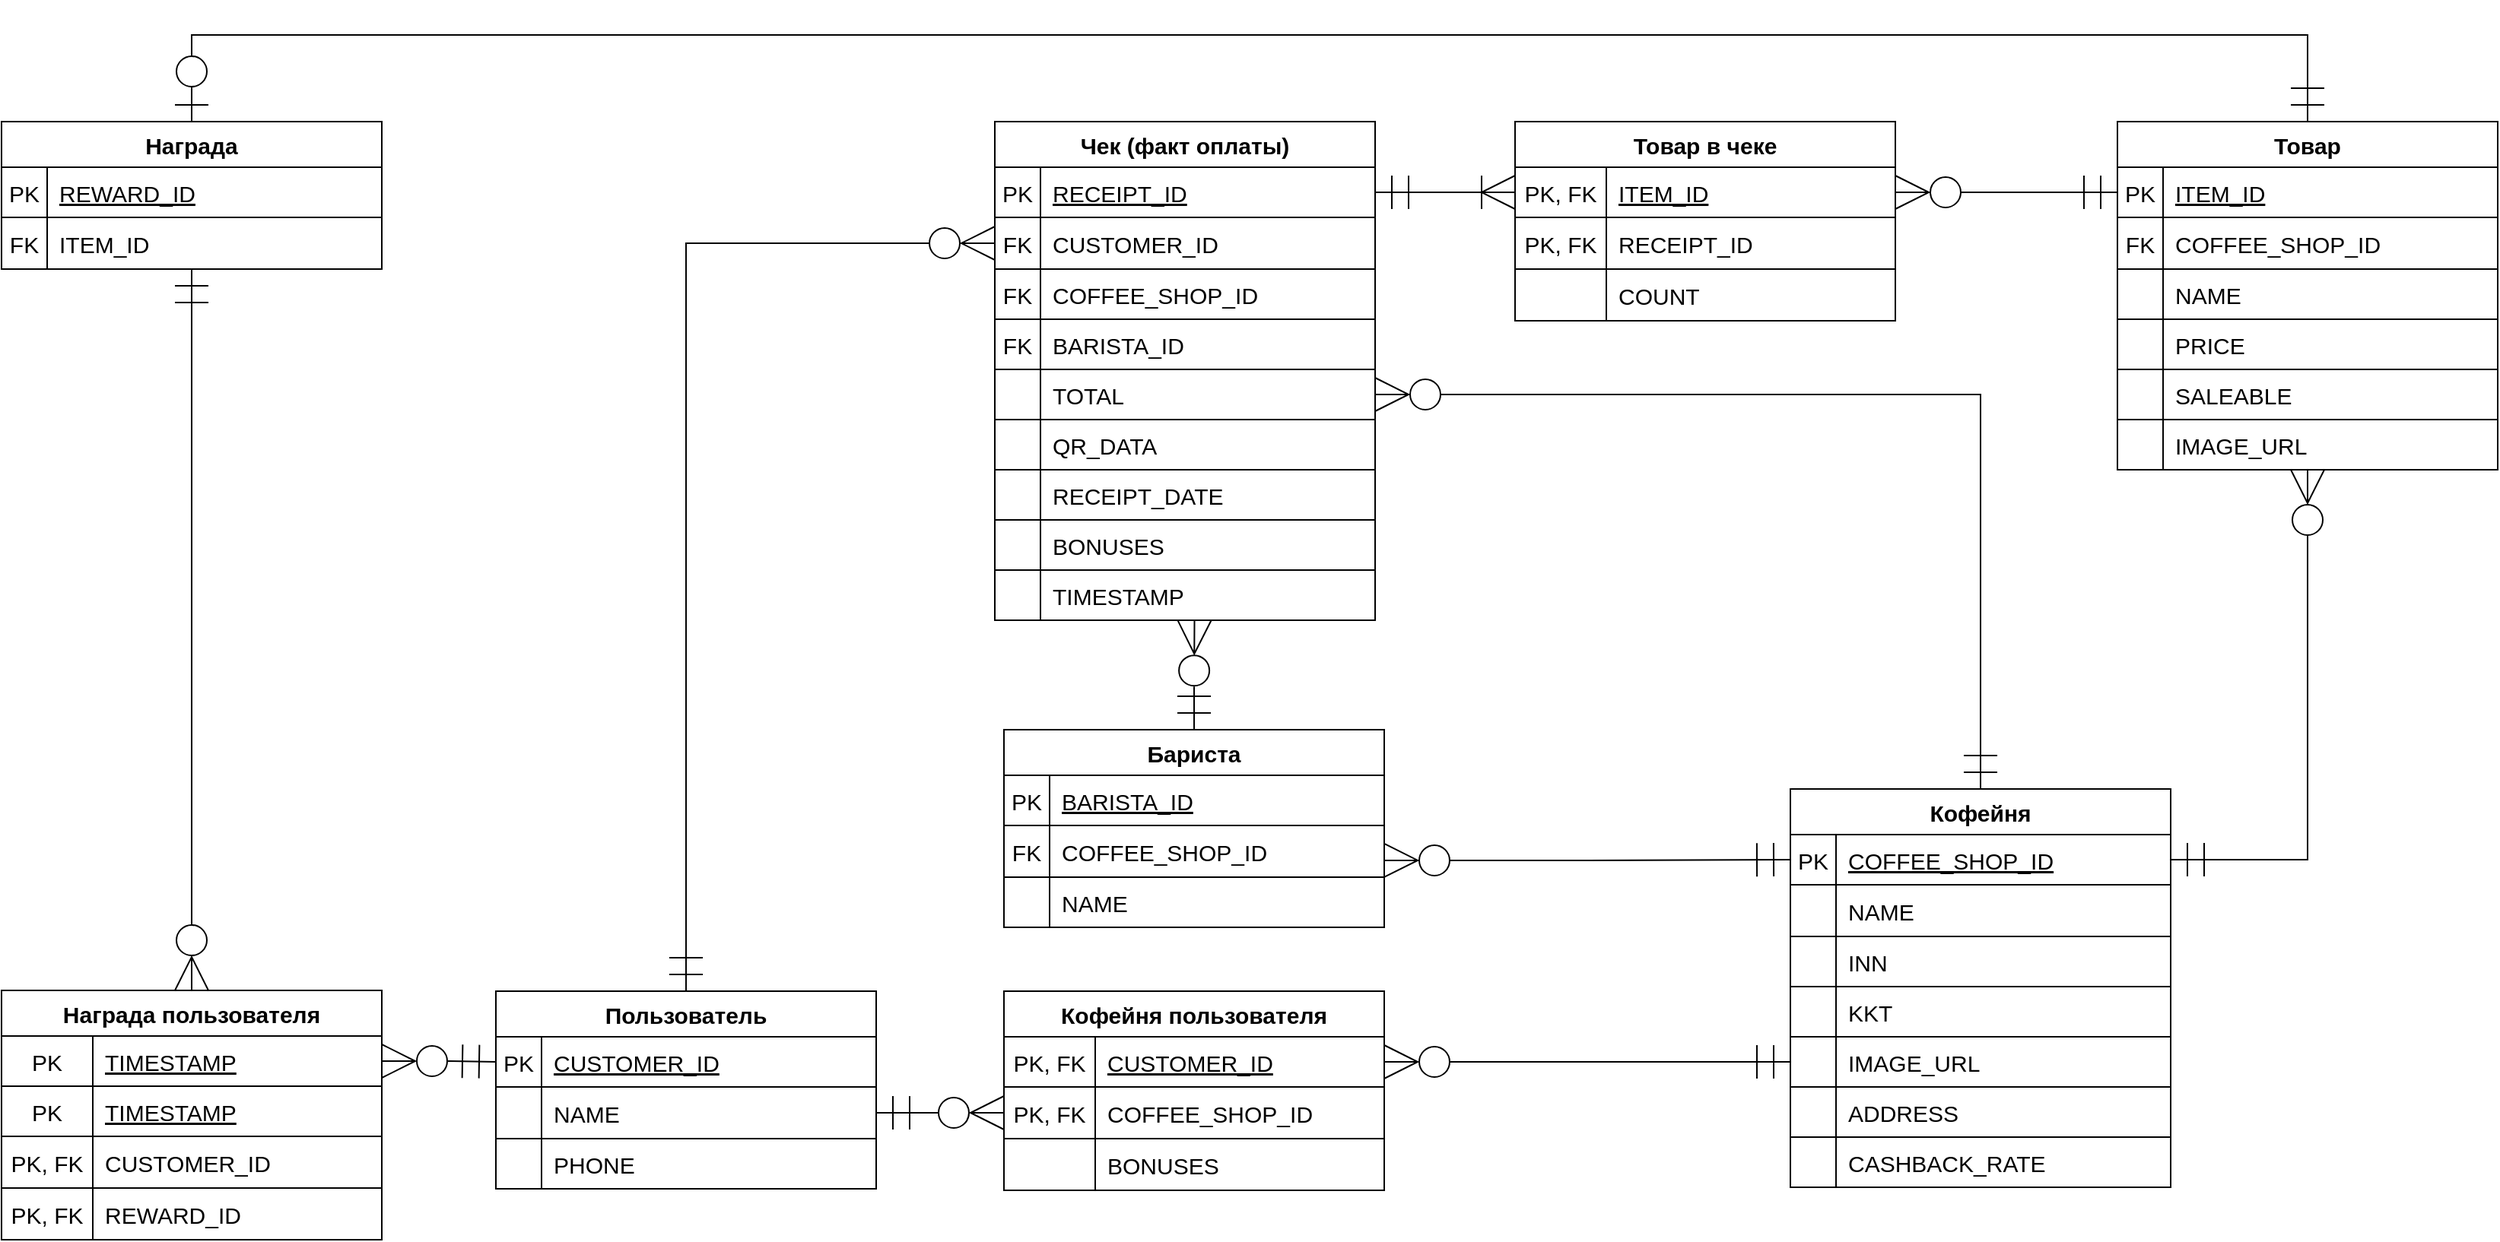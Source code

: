 <mxfile version="22.1.11" type="device">
  <diagram id="R2lEEEUBdFMjLlhIrx00" name="Page-1">
    <mxGraphModel dx="2464" dy="791" grid="0" gridSize="10" guides="1" tooltips="1" connect="1" arrows="1" fold="1" page="0" pageScale="1" pageWidth="850" pageHeight="1100" background="none" math="0" shadow="0" extFonts="Permanent Marker^https://fonts.googleapis.com/css?family=Permanent+Marker">
      <root>
        <object label="" id="0">
          <mxCell />
        </object>
        <mxCell id="1" parent="0" />
        <mxCell id="6fMhyB3P9EmJ89iYx7s8-238" style="edgeStyle=orthogonalEdgeStyle;rounded=0;orthogonalLoop=1;jettySize=auto;html=1;entryX=0.5;entryY=0;entryDx=0;entryDy=0;endArrow=ERzeroToMany;endFill=0;startArrow=ERmandOne;startFill=0;endSize=20;startSize=20;fontSize=15;exitX=0.5;exitY=1;exitDx=0;exitDy=0;" parent="1" source="6fMhyB3P9EmJ89iYx7s8-15" target="6fMhyB3P9EmJ89iYx7s8-167" edge="1">
          <mxGeometry relative="1" as="geometry">
            <mxPoint x="-670" y="201" as="sourcePoint" />
          </mxGeometry>
        </mxCell>
        <mxCell id="yeTZzwg2eYTKbIOVqk0_-30" style="edgeStyle=orthogonalEdgeStyle;rounded=0;orthogonalLoop=1;jettySize=auto;html=1;exitX=0.5;exitY=0;exitDx=0;exitDy=0;entryX=0.5;entryY=0;entryDx=0;entryDy=0;endArrow=ERmandOne;endFill=0;startArrow=ERzeroToOne;startFill=0;endSize=20;startSize=20;" parent="1" source="6fMhyB3P9EmJ89iYx7s8-15" target="6fMhyB3P9EmJ89iYx7s8-77" edge="1">
          <mxGeometry relative="1" as="geometry">
            <Array as="points">
              <mxPoint x="-670" y="36" />
              <mxPoint x="721" y="36" />
            </Array>
          </mxGeometry>
        </mxCell>
        <object label="Награда" as="ds" id="6fMhyB3P9EmJ89iYx7s8-15">
          <mxCell style="shape=table;startSize=30;container=1;collapsible=1;childLayout=tableLayout;fixedRows=1;rowLines=1;fontStyle=1;align=center;resizeLast=1;resizeLastRow=0;columnLines=1;comic=0;enumerate=0;moveCells=0;autosize=0;labelBackgroundColor=none;labelBorderColor=none;fontColor=default;fontSize=15;" parent="1" vertex="1">
            <mxGeometry x="-795" y="93" width="250" height="97" as="geometry">
              <mxRectangle x="-70" y="220" width="90" height="30" as="alternateBounds" />
            </mxGeometry>
          </mxCell>
        </object>
        <mxCell id="6fMhyB3P9EmJ89iYx7s8-16" value="" style="shape=partialRectangle;collapsible=0;dropTarget=0;pointerEvents=0;fillColor=none;points=[[0,0.5],[1,0.5]];portConstraint=eastwest;top=0;left=0;right=0;bottom=1;fontSize=15;" parent="6fMhyB3P9EmJ89iYx7s8-15" vertex="1">
          <mxGeometry y="30" width="250" height="33" as="geometry" />
        </mxCell>
        <mxCell id="6fMhyB3P9EmJ89iYx7s8-17" value="PK" style="shape=partialRectangle;overflow=hidden;connectable=0;fillColor=none;top=0;left=0;bottom=0;right=0;fontStyle=0;fontSize=15;" parent="6fMhyB3P9EmJ89iYx7s8-16" vertex="1">
          <mxGeometry width="30" height="33" as="geometry">
            <mxRectangle width="30" height="33" as="alternateBounds" />
          </mxGeometry>
        </mxCell>
        <mxCell id="6fMhyB3P9EmJ89iYx7s8-18" value="REWARD_ID" style="shape=partialRectangle;overflow=hidden;connectable=0;fillColor=none;top=0;left=0;bottom=0;right=0;align=left;spacingLeft=6;fontStyle=4;fontSize=15;" parent="6fMhyB3P9EmJ89iYx7s8-16" vertex="1">
          <mxGeometry x="30" width="220" height="33" as="geometry">
            <mxRectangle width="220" height="33" as="alternateBounds" />
          </mxGeometry>
        </mxCell>
        <mxCell id="6fMhyB3P9EmJ89iYx7s8-19" value="" style="shape=partialRectangle;collapsible=0;dropTarget=0;pointerEvents=0;fillColor=none;points=[[0,0.5],[1,0.5]];portConstraint=eastwest;top=0;left=0;right=0;bottom=0;fontSize=15;" parent="6fMhyB3P9EmJ89iYx7s8-15" vertex="1">
          <mxGeometry y="63" width="250" height="34" as="geometry" />
        </mxCell>
        <mxCell id="6fMhyB3P9EmJ89iYx7s8-20" value="FK" style="shape=partialRectangle;overflow=hidden;connectable=0;fillColor=none;top=0;left=0;bottom=0;right=0;fontSize=15;" parent="6fMhyB3P9EmJ89iYx7s8-19" vertex="1">
          <mxGeometry width="30" height="34" as="geometry">
            <mxRectangle width="30" height="34" as="alternateBounds" />
          </mxGeometry>
        </mxCell>
        <mxCell id="6fMhyB3P9EmJ89iYx7s8-21" value="ITEM_ID" style="shape=partialRectangle;overflow=hidden;connectable=0;fillColor=none;top=0;left=0;bottom=0;right=0;align=left;spacingLeft=6;fontSize=15;" parent="6fMhyB3P9EmJ89iYx7s8-19" vertex="1">
          <mxGeometry x="30" width="220" height="34" as="geometry">
            <mxRectangle width="220" height="34" as="alternateBounds" />
          </mxGeometry>
        </mxCell>
        <mxCell id="6fMhyB3P9EmJ89iYx7s8-239" style="edgeStyle=orthogonalEdgeStyle;rounded=0;orthogonalLoop=1;jettySize=auto;html=1;exitX=1;exitY=0.5;exitDx=0;exitDy=0;entryX=0;entryY=0.5;entryDx=0;entryDy=0;endArrow=ERzeroToMany;endFill=0;startArrow=ERmandOne;startFill=0;startSize=20;endSize=20;fontSize=15;" parent="1" source="6fMhyB3P9EmJ89iYx7s8-52" target="6fMhyB3P9EmJ89iYx7s8-161" edge="1">
          <mxGeometry relative="1" as="geometry" />
        </mxCell>
        <object label="Пользователь" as="ds" id="6fMhyB3P9EmJ89iYx7s8-48">
          <mxCell style="shape=table;startSize=30;container=0;collapsible=1;childLayout=tableLayout;fixedRows=1;rowLines=1;fontStyle=1;align=center;resizeLast=1;resizeLastRow=0;columnLines=1;comic=0;enumerate=0;moveCells=0;autosize=0;verticalAlign=middle;fixDash=1;overflow=visible;swimlaneLine=1;fontSize=15;" parent="1" vertex="1">
            <mxGeometry x="-470" y="665" width="250" height="130" as="geometry">
              <mxRectangle x="-70" y="220" width="90" height="30" as="alternateBounds" />
            </mxGeometry>
          </mxCell>
        </object>
        <mxCell id="6fMhyB3P9EmJ89iYx7s8-49" value="" style="shape=partialRectangle;collapsible=0;dropTarget=0;pointerEvents=0;fillColor=none;points=[[0,0.5],[1,0.5]];portConstraint=eastwest;top=0;left=0;right=0;bottom=1;fontSize=15;" parent="6fMhyB3P9EmJ89iYx7s8-48" vertex="1">
          <mxGeometry y="30" width="250" height="33" as="geometry" />
        </mxCell>
        <mxCell id="6fMhyB3P9EmJ89iYx7s8-50" value="PK" style="shape=partialRectangle;overflow=hidden;connectable=0;fillColor=none;top=0;left=0;bottom=0;right=0;fontStyle=0;fontSize=15;" parent="6fMhyB3P9EmJ89iYx7s8-49" vertex="1">
          <mxGeometry width="30" height="33" as="geometry">
            <mxRectangle width="30" height="33" as="alternateBounds" />
          </mxGeometry>
        </mxCell>
        <mxCell id="6fMhyB3P9EmJ89iYx7s8-51" value="CUSTOMER_ID" style="shape=partialRectangle;overflow=hidden;connectable=0;fillColor=none;top=0;left=0;bottom=0;right=0;align=left;spacingLeft=6;fontStyle=4;fontSize=15;" parent="6fMhyB3P9EmJ89iYx7s8-49" vertex="1">
          <mxGeometry x="30" width="220" height="33" as="geometry">
            <mxRectangle width="220" height="33" as="alternateBounds" />
          </mxGeometry>
        </mxCell>
        <mxCell id="6fMhyB3P9EmJ89iYx7s8-52" value="" style="shape=partialRectangle;collapsible=0;dropTarget=0;pointerEvents=0;fillColor=none;points=[[0,0.5],[1,0.5]];portConstraint=eastwest;top=0;left=0;right=0;bottom=0;fontSize=15;" parent="6fMhyB3P9EmJ89iYx7s8-48" vertex="1">
          <mxGeometry y="63" width="250" height="34" as="geometry" />
        </mxCell>
        <mxCell id="6fMhyB3P9EmJ89iYx7s8-53" value="" style="shape=partialRectangle;overflow=hidden;connectable=0;fillColor=none;top=0;left=0;bottom=0;right=0;fontSize=15;" parent="6fMhyB3P9EmJ89iYx7s8-52" vertex="1">
          <mxGeometry width="30" height="34" as="geometry">
            <mxRectangle width="30" height="34" as="alternateBounds" />
          </mxGeometry>
        </mxCell>
        <mxCell id="6fMhyB3P9EmJ89iYx7s8-54" value="NAME" style="shape=partialRectangle;overflow=hidden;connectable=0;fillColor=none;top=0;left=0;bottom=0;right=0;align=left;spacingLeft=6;fontSize=15;" parent="6fMhyB3P9EmJ89iYx7s8-52" vertex="1">
          <mxGeometry x="30" width="220" height="34" as="geometry">
            <mxRectangle width="220" height="34" as="alternateBounds" />
          </mxGeometry>
        </mxCell>
        <mxCell id="6fMhyB3P9EmJ89iYx7s8-55" value="" style="shape=partialRectangle;collapsible=0;dropTarget=0;pointerEvents=0;fillColor=none;points=[[0,0.5],[1,0.5]];portConstraint=eastwest;top=0;left=0;right=0;bottom=0;fontSize=15;" parent="6fMhyB3P9EmJ89iYx7s8-48" vertex="1">
          <mxGeometry y="97" width="250" height="33" as="geometry" />
        </mxCell>
        <mxCell id="6fMhyB3P9EmJ89iYx7s8-56" value="" style="shape=partialRectangle;overflow=hidden;connectable=0;fillColor=none;top=0;left=0;bottom=0;right=0;fontSize=15;" parent="6fMhyB3P9EmJ89iYx7s8-55" vertex="1">
          <mxGeometry width="30" height="33" as="geometry">
            <mxRectangle width="30" height="33" as="alternateBounds" />
          </mxGeometry>
        </mxCell>
        <mxCell id="6fMhyB3P9EmJ89iYx7s8-57" value="PHONE" style="shape=partialRectangle;overflow=hidden;connectable=0;fillColor=none;top=0;left=0;bottom=0;right=0;align=left;spacingLeft=6;fontSize=15;" parent="6fMhyB3P9EmJ89iYx7s8-55" vertex="1">
          <mxGeometry x="30" width="220" height="33" as="geometry">
            <mxRectangle width="220" height="33" as="alternateBounds" />
          </mxGeometry>
        </mxCell>
        <object label="Чек (факт оплаты)" as="ds" id="6fMhyB3P9EmJ89iYx7s8-61">
          <mxCell style="shape=table;startSize=30;container=1;collapsible=1;childLayout=tableLayout;fixedRows=1;rowLines=1;fontStyle=1;align=center;resizeLast=1;resizeLastRow=0;columnLines=1;comic=0;enumerate=0;moveCells=0;autosize=0;fontSize=15;" parent="1" vertex="1">
            <mxGeometry x="-142" y="93" width="250" height="328" as="geometry">
              <mxRectangle x="-70" y="220" width="90" height="30" as="alternateBounds" />
            </mxGeometry>
          </mxCell>
        </object>
        <mxCell id="6fMhyB3P9EmJ89iYx7s8-62" value="" style="shape=partialRectangle;collapsible=0;dropTarget=0;pointerEvents=0;fillColor=none;points=[[0,0.5],[1,0.5]];portConstraint=eastwest;top=0;left=0;right=0;bottom=1;fontSize=15;" parent="6fMhyB3P9EmJ89iYx7s8-61" vertex="1">
          <mxGeometry y="30" width="250" height="33" as="geometry" />
        </mxCell>
        <mxCell id="6fMhyB3P9EmJ89iYx7s8-63" value="PK" style="shape=partialRectangle;overflow=hidden;connectable=0;fillColor=none;top=0;left=0;bottom=0;right=0;fontStyle=0;fontSize=15;" parent="6fMhyB3P9EmJ89iYx7s8-62" vertex="1">
          <mxGeometry width="30" height="33" as="geometry">
            <mxRectangle width="30" height="33" as="alternateBounds" />
          </mxGeometry>
        </mxCell>
        <mxCell id="6fMhyB3P9EmJ89iYx7s8-64" value="RECEIPT_ID" style="shape=partialRectangle;overflow=hidden;connectable=0;fillColor=none;top=0;left=0;bottom=0;right=0;align=left;spacingLeft=6;fontStyle=4;fontSize=15;" parent="6fMhyB3P9EmJ89iYx7s8-62" vertex="1">
          <mxGeometry x="30" width="220" height="33" as="geometry">
            <mxRectangle width="220" height="33" as="alternateBounds" />
          </mxGeometry>
        </mxCell>
        <mxCell id="6fMhyB3P9EmJ89iYx7s8-65" value="" style="shape=partialRectangle;collapsible=0;dropTarget=0;pointerEvents=0;fillColor=none;points=[[0,0.5],[1,0.5]];portConstraint=eastwest;top=0;left=0;right=0;bottom=0;fontSize=15;" parent="6fMhyB3P9EmJ89iYx7s8-61" vertex="1">
          <mxGeometry y="63" width="250" height="34" as="geometry" />
        </mxCell>
        <mxCell id="6fMhyB3P9EmJ89iYx7s8-66" value="FK" style="shape=partialRectangle;overflow=hidden;connectable=0;fillColor=none;top=0;left=0;bottom=0;right=0;fontSize=15;" parent="6fMhyB3P9EmJ89iYx7s8-65" vertex="1">
          <mxGeometry width="30" height="34" as="geometry">
            <mxRectangle width="30" height="34" as="alternateBounds" />
          </mxGeometry>
        </mxCell>
        <mxCell id="6fMhyB3P9EmJ89iYx7s8-67" value="CUSTOMER_ID" style="shape=partialRectangle;overflow=hidden;connectable=0;fillColor=none;top=0;left=0;bottom=0;right=0;align=left;spacingLeft=6;fontSize=15;" parent="6fMhyB3P9EmJ89iYx7s8-65" vertex="1">
          <mxGeometry x="30" width="220" height="34" as="geometry">
            <mxRectangle width="220" height="34" as="alternateBounds" />
          </mxGeometry>
        </mxCell>
        <mxCell id="6fMhyB3P9EmJ89iYx7s8-68" value="" style="shape=partialRectangle;collapsible=0;dropTarget=0;pointerEvents=0;fillColor=none;points=[[0,0.5],[1,0.5]];portConstraint=eastwest;top=0;left=0;right=0;bottom=0;fontSize=15;" parent="6fMhyB3P9EmJ89iYx7s8-61" vertex="1">
          <mxGeometry y="97" width="250" height="33" as="geometry" />
        </mxCell>
        <mxCell id="6fMhyB3P9EmJ89iYx7s8-69" value="FK" style="shape=partialRectangle;overflow=hidden;connectable=0;fillColor=none;top=0;left=0;bottom=0;right=0;fontSize=15;" parent="6fMhyB3P9EmJ89iYx7s8-68" vertex="1">
          <mxGeometry width="30" height="33" as="geometry">
            <mxRectangle width="30" height="33" as="alternateBounds" />
          </mxGeometry>
        </mxCell>
        <mxCell id="6fMhyB3P9EmJ89iYx7s8-70" value="COFFEE_SHOP_ID" style="shape=partialRectangle;overflow=hidden;connectable=0;fillColor=none;top=0;left=0;bottom=0;right=0;align=left;spacingLeft=6;fontSize=15;" parent="6fMhyB3P9EmJ89iYx7s8-68" vertex="1">
          <mxGeometry x="30" width="220" height="33" as="geometry">
            <mxRectangle width="220" height="33" as="alternateBounds" />
          </mxGeometry>
        </mxCell>
        <mxCell id="6fMhyB3P9EmJ89iYx7s8-182" style="shape=partialRectangle;collapsible=0;dropTarget=0;pointerEvents=0;fillColor=none;points=[[0,0.5],[1,0.5]];portConstraint=eastwest;top=0;left=0;right=0;bottom=0;fontSize=15;" parent="6fMhyB3P9EmJ89iYx7s8-61" vertex="1">
          <mxGeometry y="130" width="250" height="33" as="geometry" />
        </mxCell>
        <mxCell id="6fMhyB3P9EmJ89iYx7s8-183" value="FK" style="shape=partialRectangle;overflow=hidden;connectable=0;fillColor=none;top=0;left=0;bottom=0;right=0;fontSize=15;" parent="6fMhyB3P9EmJ89iYx7s8-182" vertex="1">
          <mxGeometry width="30" height="33" as="geometry">
            <mxRectangle width="30" height="33" as="alternateBounds" />
          </mxGeometry>
        </mxCell>
        <mxCell id="6fMhyB3P9EmJ89iYx7s8-184" value="BARISTA_ID" style="shape=partialRectangle;overflow=hidden;connectable=0;fillColor=none;top=0;left=0;bottom=0;right=0;align=left;spacingLeft=6;fontSize=15;" parent="6fMhyB3P9EmJ89iYx7s8-182" vertex="1">
          <mxGeometry x="30" width="220" height="33" as="geometry">
            <mxRectangle width="220" height="33" as="alternateBounds" />
          </mxGeometry>
        </mxCell>
        <mxCell id="6fMhyB3P9EmJ89iYx7s8-221" style="shape=partialRectangle;collapsible=0;dropTarget=0;pointerEvents=0;fillColor=none;points=[[0,0.5],[1,0.5]];portConstraint=eastwest;top=0;left=0;right=0;bottom=0;fontSize=15;" parent="6fMhyB3P9EmJ89iYx7s8-61" vertex="1">
          <mxGeometry y="163" width="250" height="33" as="geometry" />
        </mxCell>
        <mxCell id="6fMhyB3P9EmJ89iYx7s8-222" style="shape=partialRectangle;overflow=hidden;connectable=0;fillColor=none;top=0;left=0;bottom=0;right=0;fontSize=15;" parent="6fMhyB3P9EmJ89iYx7s8-221" vertex="1">
          <mxGeometry width="30" height="33" as="geometry">
            <mxRectangle width="30" height="33" as="alternateBounds" />
          </mxGeometry>
        </mxCell>
        <mxCell id="6fMhyB3P9EmJ89iYx7s8-223" value="TOTAL" style="shape=partialRectangle;overflow=hidden;connectable=0;fillColor=none;top=0;left=0;bottom=0;right=0;align=left;spacingLeft=6;fontSize=15;" parent="6fMhyB3P9EmJ89iYx7s8-221" vertex="1">
          <mxGeometry x="30" width="220" height="33" as="geometry">
            <mxRectangle width="220" height="33" as="alternateBounds" />
          </mxGeometry>
        </mxCell>
        <mxCell id="6fMhyB3P9EmJ89iYx7s8-224" style="shape=partialRectangle;collapsible=0;dropTarget=0;pointerEvents=0;fillColor=none;points=[[0,0.5],[1,0.5]];portConstraint=eastwest;top=0;left=0;right=0;bottom=0;fontSize=15;" parent="6fMhyB3P9EmJ89iYx7s8-61" vertex="1">
          <mxGeometry y="196" width="250" height="33" as="geometry" />
        </mxCell>
        <mxCell id="6fMhyB3P9EmJ89iYx7s8-225" style="shape=partialRectangle;overflow=hidden;connectable=0;fillColor=none;top=0;left=0;bottom=0;right=0;fontSize=15;" parent="6fMhyB3P9EmJ89iYx7s8-224" vertex="1">
          <mxGeometry width="30" height="33" as="geometry">
            <mxRectangle width="30" height="33" as="alternateBounds" />
          </mxGeometry>
        </mxCell>
        <mxCell id="6fMhyB3P9EmJ89iYx7s8-226" value="QR_DATA" style="shape=partialRectangle;overflow=hidden;connectable=0;fillColor=none;top=0;left=0;bottom=0;right=0;align=left;spacingLeft=6;fontSize=15;" parent="6fMhyB3P9EmJ89iYx7s8-224" vertex="1">
          <mxGeometry x="30" width="220" height="33" as="geometry">
            <mxRectangle width="220" height="33" as="alternateBounds" />
          </mxGeometry>
        </mxCell>
        <mxCell id="yeTZzwg2eYTKbIOVqk0_-4" style="shape=partialRectangle;collapsible=0;dropTarget=0;pointerEvents=0;fillColor=none;points=[[0,0.5],[1,0.5]];portConstraint=eastwest;top=0;left=0;right=0;bottom=0;fontSize=15;" parent="6fMhyB3P9EmJ89iYx7s8-61" vertex="1">
          <mxGeometry y="229" width="250" height="33" as="geometry" />
        </mxCell>
        <mxCell id="yeTZzwg2eYTKbIOVqk0_-5" style="shape=partialRectangle;overflow=hidden;connectable=0;fillColor=none;top=0;left=0;bottom=0;right=0;fontSize=15;" parent="yeTZzwg2eYTKbIOVqk0_-4" vertex="1">
          <mxGeometry width="30" height="33" as="geometry">
            <mxRectangle width="30" height="33" as="alternateBounds" />
          </mxGeometry>
        </mxCell>
        <mxCell id="yeTZzwg2eYTKbIOVqk0_-6" value="" style="shape=partialRectangle;overflow=hidden;connectable=0;fillColor=none;top=0;left=0;bottom=0;right=0;align=left;spacingLeft=6;fontSize=15;" parent="yeTZzwg2eYTKbIOVqk0_-4" vertex="1">
          <mxGeometry x="30" width="220" height="33" as="geometry">
            <mxRectangle width="220" height="33" as="alternateBounds" />
          </mxGeometry>
        </mxCell>
        <mxCell id="yeTZzwg2eYTKbIOVqk0_-10" style="shape=partialRectangle;collapsible=0;dropTarget=0;pointerEvents=0;fillColor=none;points=[[0,0.5],[1,0.5]];portConstraint=eastwest;top=0;left=0;right=0;bottom=0;fontSize=15;" parent="6fMhyB3P9EmJ89iYx7s8-61" vertex="1">
          <mxGeometry y="262" width="250" height="33" as="geometry" />
        </mxCell>
        <mxCell id="yeTZzwg2eYTKbIOVqk0_-11" style="shape=partialRectangle;overflow=hidden;connectable=0;fillColor=none;top=0;left=0;bottom=0;right=0;fontSize=15;" parent="yeTZzwg2eYTKbIOVqk0_-10" vertex="1">
          <mxGeometry width="30" height="33" as="geometry">
            <mxRectangle width="30" height="33" as="alternateBounds" />
          </mxGeometry>
        </mxCell>
        <mxCell id="yeTZzwg2eYTKbIOVqk0_-12" value="BONUSES" style="shape=partialRectangle;overflow=hidden;connectable=0;fillColor=none;top=0;left=0;bottom=0;right=0;align=left;spacingLeft=6;fontSize=15;" parent="yeTZzwg2eYTKbIOVqk0_-10" vertex="1">
          <mxGeometry x="30" width="220" height="33" as="geometry">
            <mxRectangle width="220" height="33" as="alternateBounds" />
          </mxGeometry>
        </mxCell>
        <mxCell id="yeTZzwg2eYTKbIOVqk0_-31" style="shape=partialRectangle;collapsible=0;dropTarget=0;pointerEvents=0;fillColor=none;points=[[0,0.5],[1,0.5]];portConstraint=eastwest;top=0;left=0;right=0;bottom=0;fontSize=15;" parent="6fMhyB3P9EmJ89iYx7s8-61" vertex="1">
          <mxGeometry y="295" width="250" height="33" as="geometry" />
        </mxCell>
        <mxCell id="yeTZzwg2eYTKbIOVqk0_-32" style="shape=partialRectangle;overflow=hidden;connectable=0;fillColor=none;top=0;left=0;bottom=0;right=0;fontSize=15;" parent="yeTZzwg2eYTKbIOVqk0_-31" vertex="1">
          <mxGeometry width="30" height="33" as="geometry">
            <mxRectangle width="30" height="33" as="alternateBounds" />
          </mxGeometry>
        </mxCell>
        <mxCell id="yeTZzwg2eYTKbIOVqk0_-33" value="TIMESTAMP" style="shape=partialRectangle;overflow=hidden;connectable=0;fillColor=none;top=0;left=0;bottom=0;right=0;align=left;spacingLeft=6;fontSize=15;" parent="yeTZzwg2eYTKbIOVqk0_-31" vertex="1">
          <mxGeometry x="30" width="220" height="33" as="geometry">
            <mxRectangle width="220" height="33" as="alternateBounds" />
          </mxGeometry>
        </mxCell>
        <object label="Товар" as="ds" id="6fMhyB3P9EmJ89iYx7s8-77">
          <mxCell style="shape=table;startSize=30;container=1;collapsible=1;childLayout=tableLayout;fixedRows=1;rowLines=1;fontStyle=1;align=center;resizeLast=1;resizeLastRow=0;columnLines=1;comic=0;enumerate=0;moveCells=0;autosize=0;fontSize=15;" parent="1" vertex="1">
            <mxGeometry x="596" y="93" width="250" height="229" as="geometry">
              <mxRectangle x="-70" y="220" width="90" height="30" as="alternateBounds" />
            </mxGeometry>
          </mxCell>
        </object>
        <mxCell id="6fMhyB3P9EmJ89iYx7s8-78" value="" style="shape=partialRectangle;collapsible=0;dropTarget=0;pointerEvents=0;fillColor=none;points=[[0,0.5],[1,0.5]];portConstraint=eastwest;top=0;left=0;right=0;bottom=1;fontSize=15;" parent="6fMhyB3P9EmJ89iYx7s8-77" vertex="1">
          <mxGeometry y="30" width="250" height="33" as="geometry" />
        </mxCell>
        <mxCell id="6fMhyB3P9EmJ89iYx7s8-79" value="PK" style="shape=partialRectangle;overflow=hidden;connectable=0;fillColor=none;top=0;left=0;bottom=0;right=0;fontStyle=0;fontSize=15;" parent="6fMhyB3P9EmJ89iYx7s8-78" vertex="1">
          <mxGeometry width="30" height="33" as="geometry">
            <mxRectangle width="30" height="33" as="alternateBounds" />
          </mxGeometry>
        </mxCell>
        <mxCell id="6fMhyB3P9EmJ89iYx7s8-80" value="ITEM_ID" style="shape=partialRectangle;overflow=hidden;connectable=0;fillColor=none;top=0;left=0;bottom=0;right=0;align=left;spacingLeft=6;fontStyle=4;fontSize=15;" parent="6fMhyB3P9EmJ89iYx7s8-78" vertex="1">
          <mxGeometry x="30" width="220" height="33" as="geometry">
            <mxRectangle width="220" height="33" as="alternateBounds" />
          </mxGeometry>
        </mxCell>
        <mxCell id="6fMhyB3P9EmJ89iYx7s8-81" value="" style="shape=partialRectangle;collapsible=0;dropTarget=0;pointerEvents=0;fillColor=none;points=[[0,0.5],[1,0.5]];portConstraint=eastwest;top=0;left=0;right=0;bottom=0;fontSize=15;" parent="6fMhyB3P9EmJ89iYx7s8-77" vertex="1">
          <mxGeometry y="63" width="250" height="34" as="geometry" />
        </mxCell>
        <mxCell id="6fMhyB3P9EmJ89iYx7s8-82" value="FK" style="shape=partialRectangle;overflow=hidden;connectable=0;fillColor=none;top=0;left=0;bottom=0;right=0;fontSize=15;" parent="6fMhyB3P9EmJ89iYx7s8-81" vertex="1">
          <mxGeometry width="30" height="34" as="geometry">
            <mxRectangle width="30" height="34" as="alternateBounds" />
          </mxGeometry>
        </mxCell>
        <mxCell id="6fMhyB3P9EmJ89iYx7s8-83" value="COFFEE_SHOP_ID" style="shape=partialRectangle;overflow=hidden;connectable=0;fillColor=none;top=0;left=0;bottom=0;right=0;align=left;spacingLeft=6;fontSize=15;" parent="6fMhyB3P9EmJ89iYx7s8-81" vertex="1">
          <mxGeometry x="30" width="220" height="34" as="geometry">
            <mxRectangle width="220" height="34" as="alternateBounds" />
          </mxGeometry>
        </mxCell>
        <mxCell id="6fMhyB3P9EmJ89iYx7s8-84" value="" style="shape=partialRectangle;collapsible=0;dropTarget=0;pointerEvents=0;fillColor=none;points=[[0,0.5],[1,0.5]];portConstraint=eastwest;top=0;left=0;right=0;bottom=0;fontSize=15;" parent="6fMhyB3P9EmJ89iYx7s8-77" vertex="1">
          <mxGeometry y="97" width="250" height="33" as="geometry" />
        </mxCell>
        <mxCell id="6fMhyB3P9EmJ89iYx7s8-85" value="" style="shape=partialRectangle;overflow=hidden;connectable=0;fillColor=none;top=0;left=0;bottom=0;right=0;fontSize=15;" parent="6fMhyB3P9EmJ89iYx7s8-84" vertex="1">
          <mxGeometry width="30" height="33" as="geometry">
            <mxRectangle width="30" height="33" as="alternateBounds" />
          </mxGeometry>
        </mxCell>
        <mxCell id="6fMhyB3P9EmJ89iYx7s8-86" value="NAME" style="shape=partialRectangle;overflow=hidden;connectable=0;fillColor=none;top=0;left=0;bottom=0;right=0;align=left;spacingLeft=6;fontSize=15;" parent="6fMhyB3P9EmJ89iYx7s8-84" vertex="1">
          <mxGeometry x="30" width="220" height="33" as="geometry">
            <mxRectangle width="220" height="33" as="alternateBounds" />
          </mxGeometry>
        </mxCell>
        <mxCell id="6fMhyB3P9EmJ89iYx7s8-214" style="shape=partialRectangle;collapsible=0;dropTarget=0;pointerEvents=0;fillColor=none;points=[[0,0.5],[1,0.5]];portConstraint=eastwest;top=0;left=0;right=0;bottom=0;fontSize=15;" parent="6fMhyB3P9EmJ89iYx7s8-77" vertex="1">
          <mxGeometry y="130" width="250" height="33" as="geometry" />
        </mxCell>
        <mxCell id="6fMhyB3P9EmJ89iYx7s8-215" style="shape=partialRectangle;overflow=hidden;connectable=0;fillColor=none;top=0;left=0;bottom=0;right=0;fontSize=15;" parent="6fMhyB3P9EmJ89iYx7s8-214" vertex="1">
          <mxGeometry width="30" height="33" as="geometry">
            <mxRectangle width="30" height="33" as="alternateBounds" />
          </mxGeometry>
        </mxCell>
        <mxCell id="6fMhyB3P9EmJ89iYx7s8-216" value="PRICE" style="shape=partialRectangle;overflow=hidden;connectable=0;fillColor=none;top=0;left=0;bottom=0;right=0;align=left;spacingLeft=6;fontSize=15;" parent="6fMhyB3P9EmJ89iYx7s8-214" vertex="1">
          <mxGeometry x="30" width="220" height="33" as="geometry">
            <mxRectangle width="220" height="33" as="alternateBounds" />
          </mxGeometry>
        </mxCell>
        <mxCell id="yeTZzwg2eYTKbIOVqk0_-21" style="shape=partialRectangle;collapsible=0;dropTarget=0;pointerEvents=0;fillColor=none;points=[[0,0.5],[1,0.5]];portConstraint=eastwest;top=0;left=0;right=0;bottom=0;fontSize=15;" parent="6fMhyB3P9EmJ89iYx7s8-77" vertex="1">
          <mxGeometry y="163" width="250" height="33" as="geometry" />
        </mxCell>
        <mxCell id="yeTZzwg2eYTKbIOVqk0_-22" style="shape=partialRectangle;overflow=hidden;connectable=0;fillColor=none;top=0;left=0;bottom=0;right=0;fontSize=15;" parent="yeTZzwg2eYTKbIOVqk0_-21" vertex="1">
          <mxGeometry width="30" height="33" as="geometry">
            <mxRectangle width="30" height="33" as="alternateBounds" />
          </mxGeometry>
        </mxCell>
        <mxCell id="yeTZzwg2eYTKbIOVqk0_-23" value="SALEABLE" style="shape=partialRectangle;overflow=hidden;connectable=0;fillColor=none;top=0;left=0;bottom=0;right=0;align=left;spacingLeft=6;fontSize=15;" parent="yeTZzwg2eYTKbIOVqk0_-21" vertex="1">
          <mxGeometry x="30" width="220" height="33" as="geometry">
            <mxRectangle width="220" height="33" as="alternateBounds" />
          </mxGeometry>
        </mxCell>
        <mxCell id="yeTZzwg2eYTKbIOVqk0_-24" style="shape=partialRectangle;collapsible=0;dropTarget=0;pointerEvents=0;fillColor=none;points=[[0,0.5],[1,0.5]];portConstraint=eastwest;top=0;left=0;right=0;bottom=0;fontSize=15;" parent="6fMhyB3P9EmJ89iYx7s8-77" vertex="1">
          <mxGeometry y="196" width="250" height="33" as="geometry" />
        </mxCell>
        <mxCell id="yeTZzwg2eYTKbIOVqk0_-25" style="shape=partialRectangle;overflow=hidden;connectable=0;fillColor=none;top=0;left=0;bottom=0;right=0;fontSize=15;" parent="yeTZzwg2eYTKbIOVqk0_-24" vertex="1">
          <mxGeometry width="30" height="33" as="geometry">
            <mxRectangle width="30" height="33" as="alternateBounds" />
          </mxGeometry>
        </mxCell>
        <mxCell id="yeTZzwg2eYTKbIOVqk0_-26" value="IMAGE_URL" style="shape=partialRectangle;overflow=hidden;connectable=0;fillColor=none;top=0;left=0;bottom=0;right=0;align=left;spacingLeft=6;fontSize=15;" parent="yeTZzwg2eYTKbIOVqk0_-24" vertex="1">
          <mxGeometry x="30" width="220" height="33" as="geometry">
            <mxRectangle width="220" height="33" as="alternateBounds" />
          </mxGeometry>
        </mxCell>
        <object label="Товар в чеке" as="ds" id="6fMhyB3P9EmJ89iYx7s8-90">
          <mxCell style="shape=table;startSize=30;container=1;collapsible=1;childLayout=tableLayout;fixedRows=1;rowLines=1;fontStyle=1;align=center;resizeLast=1;resizeLastRow=0;columnLines=1;comic=0;enumerate=0;moveCells=0;autosize=0;swimlaneHead=1;swimlaneBody=1;horizontal=1;top=1;bottom=1;left=1;allowArrows=1;swimlaneLine=1;rounded=0;shadow=0;strokeColor=default;separatorColor=none;fontSize=15;" parent="1" vertex="1">
            <mxGeometry x="200" y="93" width="250" height="131" as="geometry">
              <mxRectangle x="-70" y="220" width="90" height="30" as="alternateBounds" />
            </mxGeometry>
          </mxCell>
        </object>
        <mxCell id="6fMhyB3P9EmJ89iYx7s8-91" value="" style="shape=partialRectangle;collapsible=0;dropTarget=0;pointerEvents=0;fillColor=none;points=[[0,0.5],[1,0.5]];portConstraint=eastwest;top=0;left=0;right=0;bottom=1;fontSize=15;" parent="6fMhyB3P9EmJ89iYx7s8-90" vertex="1">
          <mxGeometry y="30" width="250" height="33" as="geometry" />
        </mxCell>
        <mxCell id="6fMhyB3P9EmJ89iYx7s8-92" value="PK, FK" style="shape=partialRectangle;overflow=hidden;connectable=0;fillColor=none;top=0;left=0;bottom=0;right=0;fontStyle=0;fontSize=15;" parent="6fMhyB3P9EmJ89iYx7s8-91" vertex="1">
          <mxGeometry width="60" height="33" as="geometry">
            <mxRectangle width="60" height="33" as="alternateBounds" />
          </mxGeometry>
        </mxCell>
        <mxCell id="6fMhyB3P9EmJ89iYx7s8-93" value="ITEM_ID" style="shape=partialRectangle;overflow=hidden;connectable=0;fillColor=none;top=0;left=0;bottom=0;right=0;align=left;spacingLeft=6;fontStyle=4;fontSize=15;" parent="6fMhyB3P9EmJ89iYx7s8-91" vertex="1">
          <mxGeometry x="60" width="190" height="33" as="geometry">
            <mxRectangle width="190" height="33" as="alternateBounds" />
          </mxGeometry>
        </mxCell>
        <mxCell id="6fMhyB3P9EmJ89iYx7s8-94" value="" style="shape=partialRectangle;collapsible=0;dropTarget=0;pointerEvents=0;fillColor=none;points=[[0,0.5],[1,0.5]];portConstraint=eastwest;top=0;left=0;right=0;bottom=0;fontSize=15;" parent="6fMhyB3P9EmJ89iYx7s8-90" vertex="1">
          <mxGeometry y="63" width="250" height="34" as="geometry" />
        </mxCell>
        <mxCell id="6fMhyB3P9EmJ89iYx7s8-95" value="PK, FK" style="shape=partialRectangle;overflow=hidden;connectable=0;fillColor=none;top=0;left=0;bottom=0;right=0;fontSize=15;" parent="6fMhyB3P9EmJ89iYx7s8-94" vertex="1">
          <mxGeometry width="60" height="34" as="geometry">
            <mxRectangle width="60" height="34" as="alternateBounds" />
          </mxGeometry>
        </mxCell>
        <mxCell id="6fMhyB3P9EmJ89iYx7s8-96" value="RECEIPT_ID" style="shape=partialRectangle;overflow=hidden;connectable=0;fillColor=none;top=0;left=0;bottom=0;right=0;align=left;spacingLeft=6;fontSize=15;" parent="6fMhyB3P9EmJ89iYx7s8-94" vertex="1">
          <mxGeometry x="60" width="190" height="34" as="geometry">
            <mxRectangle width="190" height="34" as="alternateBounds" />
          </mxGeometry>
        </mxCell>
        <mxCell id="yeTZzwg2eYTKbIOVqk0_-1" style="shape=partialRectangle;collapsible=0;dropTarget=0;pointerEvents=0;fillColor=none;points=[[0,0.5],[1,0.5]];portConstraint=eastwest;top=0;left=0;right=0;bottom=0;fontSize=15;" parent="6fMhyB3P9EmJ89iYx7s8-90" vertex="1">
          <mxGeometry y="97" width="250" height="34" as="geometry" />
        </mxCell>
        <mxCell id="yeTZzwg2eYTKbIOVqk0_-2" style="shape=partialRectangle;overflow=hidden;connectable=0;fillColor=none;top=0;left=0;bottom=0;right=0;fontSize=15;" parent="yeTZzwg2eYTKbIOVqk0_-1" vertex="1">
          <mxGeometry width="60" height="34" as="geometry">
            <mxRectangle width="60" height="34" as="alternateBounds" />
          </mxGeometry>
        </mxCell>
        <mxCell id="yeTZzwg2eYTKbIOVqk0_-3" value="COUNT" style="shape=partialRectangle;overflow=hidden;connectable=0;fillColor=none;top=0;left=0;bottom=0;right=0;align=left;spacingLeft=6;fontSize=15;" parent="yeTZzwg2eYTKbIOVqk0_-1" vertex="1">
          <mxGeometry x="60" width="190" height="34" as="geometry">
            <mxRectangle width="190" height="34" as="alternateBounds" />
          </mxGeometry>
        </mxCell>
        <object label="Бариста" as="ds" id="6fMhyB3P9EmJ89iYx7s8-100">
          <mxCell style="shape=table;startSize=30;container=1;collapsible=1;childLayout=tableLayout;fixedRows=1;rowLines=1;fontStyle=1;align=center;resizeLast=1;resizeLastRow=0;columnLines=1;comic=0;enumerate=0;moveCells=0;autosize=0;fontSize=15;" parent="1" vertex="1">
            <mxGeometry x="-136" y="493" width="250" height="130" as="geometry">
              <mxRectangle x="-70" y="220" width="90" height="30" as="alternateBounds" />
            </mxGeometry>
          </mxCell>
        </object>
        <mxCell id="6fMhyB3P9EmJ89iYx7s8-101" value="" style="shape=partialRectangle;collapsible=0;dropTarget=0;pointerEvents=0;fillColor=none;points=[[0,0.5],[1,0.5]];portConstraint=eastwest;top=0;left=0;right=0;bottom=1;fontSize=15;" parent="6fMhyB3P9EmJ89iYx7s8-100" vertex="1">
          <mxGeometry y="30" width="250" height="33" as="geometry" />
        </mxCell>
        <mxCell id="6fMhyB3P9EmJ89iYx7s8-102" value="PK" style="shape=partialRectangle;overflow=hidden;connectable=0;fillColor=none;top=0;left=0;bottom=0;right=0;fontStyle=0;fontSize=15;" parent="6fMhyB3P9EmJ89iYx7s8-101" vertex="1">
          <mxGeometry width="30" height="33" as="geometry">
            <mxRectangle width="30" height="33" as="alternateBounds" />
          </mxGeometry>
        </mxCell>
        <mxCell id="6fMhyB3P9EmJ89iYx7s8-103" value="BARISTA_ID" style="shape=partialRectangle;overflow=hidden;connectable=0;fillColor=none;top=0;left=0;bottom=0;right=0;align=left;spacingLeft=6;fontStyle=4;fontSize=15;" parent="6fMhyB3P9EmJ89iYx7s8-101" vertex="1">
          <mxGeometry x="30" width="220" height="33" as="geometry">
            <mxRectangle width="220" height="33" as="alternateBounds" />
          </mxGeometry>
        </mxCell>
        <mxCell id="6fMhyB3P9EmJ89iYx7s8-104" value="" style="shape=partialRectangle;collapsible=0;dropTarget=0;pointerEvents=0;fillColor=none;points=[[0,0.5],[1,0.5]];portConstraint=eastwest;top=0;left=0;right=0;bottom=0;fontSize=15;" parent="6fMhyB3P9EmJ89iYx7s8-100" vertex="1">
          <mxGeometry y="63" width="250" height="34" as="geometry" />
        </mxCell>
        <mxCell id="6fMhyB3P9EmJ89iYx7s8-105" value="FK" style="shape=partialRectangle;overflow=hidden;connectable=0;fillColor=none;top=0;left=0;bottom=0;right=0;fontSize=15;" parent="6fMhyB3P9EmJ89iYx7s8-104" vertex="1">
          <mxGeometry width="30" height="34" as="geometry">
            <mxRectangle width="30" height="34" as="alternateBounds" />
          </mxGeometry>
        </mxCell>
        <mxCell id="6fMhyB3P9EmJ89iYx7s8-106" value="COFFEE_SHOP_ID" style="shape=partialRectangle;overflow=hidden;connectable=0;fillColor=none;top=0;left=0;bottom=0;right=0;align=left;spacingLeft=6;fontSize=15;" parent="6fMhyB3P9EmJ89iYx7s8-104" vertex="1">
          <mxGeometry x="30" width="220" height="34" as="geometry">
            <mxRectangle width="220" height="34" as="alternateBounds" />
          </mxGeometry>
        </mxCell>
        <mxCell id="6fMhyB3P9EmJ89iYx7s8-107" value="" style="shape=partialRectangle;collapsible=0;dropTarget=0;pointerEvents=0;fillColor=none;points=[[0,0.5],[1,0.5]];portConstraint=eastwest;top=0;left=0;right=0;bottom=0;fontSize=15;" parent="6fMhyB3P9EmJ89iYx7s8-100" vertex="1">
          <mxGeometry y="97" width="250" height="33" as="geometry" />
        </mxCell>
        <mxCell id="6fMhyB3P9EmJ89iYx7s8-108" value="" style="shape=partialRectangle;overflow=hidden;connectable=0;fillColor=none;top=0;left=0;bottom=0;right=0;fontSize=15;" parent="6fMhyB3P9EmJ89iYx7s8-107" vertex="1">
          <mxGeometry width="30" height="33" as="geometry">
            <mxRectangle width="30" height="33" as="alternateBounds" />
          </mxGeometry>
        </mxCell>
        <mxCell id="6fMhyB3P9EmJ89iYx7s8-109" value="NAME" style="shape=partialRectangle;overflow=hidden;connectable=0;fillColor=none;top=0;left=0;bottom=0;right=0;align=left;spacingLeft=6;fontSize=15;" parent="6fMhyB3P9EmJ89iYx7s8-107" vertex="1">
          <mxGeometry x="30" width="220" height="33" as="geometry">
            <mxRectangle width="220" height="33" as="alternateBounds" />
          </mxGeometry>
        </mxCell>
        <mxCell id="6fMhyB3P9EmJ89iYx7s8-244" style="edgeStyle=orthogonalEdgeStyle;rounded=0;orthogonalLoop=1;jettySize=auto;html=1;exitX=0.5;exitY=0;exitDx=0;exitDy=0;entryX=1;entryY=0.5;entryDx=0;entryDy=0;startArrow=ERmandOne;startFill=0;endArrow=ERzeroToMany;endFill=0;endSize=20;startSize=20;fontSize=15;" parent="1" source="6fMhyB3P9EmJ89iYx7s8-123" target="6fMhyB3P9EmJ89iYx7s8-221" edge="1">
          <mxGeometry relative="1" as="geometry" />
        </mxCell>
        <object label="Кофейня" as="ds" id="6fMhyB3P9EmJ89iYx7s8-123">
          <mxCell style="shape=table;startSize=30;container=1;collapsible=1;childLayout=tableLayout;fixedRows=1;rowLines=1;fontStyle=1;align=center;resizeLast=1;resizeLastRow=0;columnLines=1;comic=0;enumerate=0;moveCells=0;autosize=0;fontSize=15;" parent="1" vertex="1">
            <mxGeometry x="381" y="532" width="250" height="262" as="geometry">
              <mxRectangle x="-70" y="220" width="90" height="30" as="alternateBounds" />
            </mxGeometry>
          </mxCell>
        </object>
        <mxCell id="6fMhyB3P9EmJ89iYx7s8-124" value="" style="shape=partialRectangle;collapsible=0;dropTarget=0;pointerEvents=0;fillColor=none;points=[[0,0.5],[1,0.5]];portConstraint=eastwest;top=0;left=0;right=0;bottom=1;fontSize=15;" parent="6fMhyB3P9EmJ89iYx7s8-123" vertex="1">
          <mxGeometry y="30" width="250" height="33" as="geometry" />
        </mxCell>
        <mxCell id="6fMhyB3P9EmJ89iYx7s8-125" value="PK" style="shape=partialRectangle;overflow=hidden;connectable=0;fillColor=none;top=0;left=0;bottom=0;right=0;fontStyle=0;fontSize=15;" parent="6fMhyB3P9EmJ89iYx7s8-124" vertex="1">
          <mxGeometry width="30" height="33" as="geometry">
            <mxRectangle width="30" height="33" as="alternateBounds" />
          </mxGeometry>
        </mxCell>
        <mxCell id="6fMhyB3P9EmJ89iYx7s8-126" value="COFFEE_SHOP_ID" style="shape=partialRectangle;overflow=hidden;connectable=0;fillColor=none;top=0;left=0;bottom=0;right=0;align=left;spacingLeft=6;fontStyle=4;fontSize=15;" parent="6fMhyB3P9EmJ89iYx7s8-124" vertex="1">
          <mxGeometry x="30" width="220" height="33" as="geometry">
            <mxRectangle width="220" height="33" as="alternateBounds" />
          </mxGeometry>
        </mxCell>
        <mxCell id="6fMhyB3P9EmJ89iYx7s8-127" value="" style="shape=partialRectangle;collapsible=0;dropTarget=0;pointerEvents=0;fillColor=none;points=[[0,0.5],[1,0.5]];portConstraint=eastwest;top=0;left=0;right=0;bottom=0;fontSize=15;" parent="6fMhyB3P9EmJ89iYx7s8-123" vertex="1">
          <mxGeometry y="63" width="250" height="34" as="geometry" />
        </mxCell>
        <mxCell id="6fMhyB3P9EmJ89iYx7s8-128" value="" style="shape=partialRectangle;overflow=hidden;connectable=0;fillColor=none;top=0;left=0;bottom=0;right=0;fontSize=15;" parent="6fMhyB3P9EmJ89iYx7s8-127" vertex="1">
          <mxGeometry width="30" height="34" as="geometry">
            <mxRectangle width="30" height="34" as="alternateBounds" />
          </mxGeometry>
        </mxCell>
        <mxCell id="6fMhyB3P9EmJ89iYx7s8-129" value="NAME" style="shape=partialRectangle;overflow=hidden;connectable=0;fillColor=none;top=0;left=0;bottom=0;right=0;align=left;spacingLeft=6;fontSize=15;" parent="6fMhyB3P9EmJ89iYx7s8-127" vertex="1">
          <mxGeometry x="30" width="220" height="34" as="geometry">
            <mxRectangle width="220" height="34" as="alternateBounds" />
          </mxGeometry>
        </mxCell>
        <mxCell id="6fMhyB3P9EmJ89iYx7s8-130" value="" style="shape=partialRectangle;collapsible=0;dropTarget=0;pointerEvents=0;fillColor=none;points=[[0,0.5],[1,0.5]];portConstraint=eastwest;top=0;left=0;right=0;bottom=0;fontSize=15;" parent="6fMhyB3P9EmJ89iYx7s8-123" vertex="1">
          <mxGeometry y="97" width="250" height="33" as="geometry" />
        </mxCell>
        <mxCell id="6fMhyB3P9EmJ89iYx7s8-131" value="" style="shape=partialRectangle;overflow=hidden;connectable=0;fillColor=none;top=0;left=0;bottom=0;right=0;fontSize=15;" parent="6fMhyB3P9EmJ89iYx7s8-130" vertex="1">
          <mxGeometry width="30" height="33" as="geometry">
            <mxRectangle width="30" height="33" as="alternateBounds" />
          </mxGeometry>
        </mxCell>
        <mxCell id="6fMhyB3P9EmJ89iYx7s8-132" value="INN" style="shape=partialRectangle;overflow=hidden;connectable=0;fillColor=none;top=0;left=0;bottom=0;right=0;align=left;spacingLeft=6;fontSize=15;" parent="6fMhyB3P9EmJ89iYx7s8-130" vertex="1">
          <mxGeometry x="30" width="220" height="33" as="geometry">
            <mxRectangle width="220" height="33" as="alternateBounds" />
          </mxGeometry>
        </mxCell>
        <mxCell id="6fMhyB3P9EmJ89iYx7s8-133" style="shape=partialRectangle;collapsible=0;dropTarget=0;pointerEvents=0;fillColor=none;points=[[0,0.5],[1,0.5]];portConstraint=eastwest;top=0;left=0;right=0;bottom=0;fontSize=15;" parent="6fMhyB3P9EmJ89iYx7s8-123" vertex="1">
          <mxGeometry y="130" width="250" height="33" as="geometry" />
        </mxCell>
        <mxCell id="6fMhyB3P9EmJ89iYx7s8-134" style="shape=partialRectangle;overflow=hidden;connectable=0;fillColor=none;top=0;left=0;bottom=0;right=0;fontSize=15;" parent="6fMhyB3P9EmJ89iYx7s8-133" vertex="1">
          <mxGeometry width="30" height="33" as="geometry">
            <mxRectangle width="30" height="33" as="alternateBounds" />
          </mxGeometry>
        </mxCell>
        <mxCell id="6fMhyB3P9EmJ89iYx7s8-135" value="KKT" style="shape=partialRectangle;overflow=hidden;connectable=0;fillColor=none;top=0;left=0;bottom=0;right=0;align=left;spacingLeft=6;fontSize=15;" parent="6fMhyB3P9EmJ89iYx7s8-133" vertex="1">
          <mxGeometry x="30" width="220" height="33" as="geometry">
            <mxRectangle width="220" height="33" as="alternateBounds" />
          </mxGeometry>
        </mxCell>
        <mxCell id="6fMhyB3P9EmJ89iYx7s8-136" style="shape=partialRectangle;collapsible=0;dropTarget=0;pointerEvents=0;fillColor=none;points=[[0,0.5],[1,0.5]];portConstraint=eastwest;top=0;left=0;right=0;bottom=0;fontSize=15;" parent="6fMhyB3P9EmJ89iYx7s8-123" vertex="1">
          <mxGeometry y="163" width="250" height="33" as="geometry" />
        </mxCell>
        <mxCell id="6fMhyB3P9EmJ89iYx7s8-137" style="shape=partialRectangle;overflow=hidden;connectable=0;fillColor=none;top=0;left=0;bottom=0;right=0;fontSize=15;" parent="6fMhyB3P9EmJ89iYx7s8-136" vertex="1">
          <mxGeometry width="30" height="33" as="geometry">
            <mxRectangle width="30" height="33" as="alternateBounds" />
          </mxGeometry>
        </mxCell>
        <mxCell id="6fMhyB3P9EmJ89iYx7s8-138" value="IMAGE_URL" style="shape=partialRectangle;overflow=hidden;connectable=0;fillColor=none;top=0;left=0;bottom=0;right=0;align=left;spacingLeft=6;fontSize=15;" parent="6fMhyB3P9EmJ89iYx7s8-136" vertex="1">
          <mxGeometry x="30" width="220" height="33" as="geometry">
            <mxRectangle width="220" height="33" as="alternateBounds" />
          </mxGeometry>
        </mxCell>
        <mxCell id="6fMhyB3P9EmJ89iYx7s8-218" style="shape=partialRectangle;collapsible=0;dropTarget=0;pointerEvents=0;fillColor=none;points=[[0,0.5],[1,0.5]];portConstraint=eastwest;top=0;left=0;right=0;bottom=0;fontSize=15;" parent="6fMhyB3P9EmJ89iYx7s8-123" vertex="1">
          <mxGeometry y="196" width="250" height="33" as="geometry" />
        </mxCell>
        <mxCell id="6fMhyB3P9EmJ89iYx7s8-219" style="shape=partialRectangle;overflow=hidden;connectable=0;fillColor=none;top=0;left=0;bottom=0;right=0;fontSize=15;" parent="6fMhyB3P9EmJ89iYx7s8-218" vertex="1">
          <mxGeometry width="30" height="33" as="geometry">
            <mxRectangle width="30" height="33" as="alternateBounds" />
          </mxGeometry>
        </mxCell>
        <mxCell id="6fMhyB3P9EmJ89iYx7s8-220" value="ADDRESS" style="shape=partialRectangle;overflow=hidden;connectable=0;fillColor=none;top=0;left=0;bottom=0;right=0;align=left;spacingLeft=6;fontSize=15;" parent="6fMhyB3P9EmJ89iYx7s8-218" vertex="1">
          <mxGeometry x="30" width="220" height="33" as="geometry">
            <mxRectangle width="220" height="33" as="alternateBounds" />
          </mxGeometry>
        </mxCell>
        <mxCell id="yeTZzwg2eYTKbIOVqk0_-7" style="shape=partialRectangle;collapsible=0;dropTarget=0;pointerEvents=0;fillColor=none;points=[[0,0.5],[1,0.5]];portConstraint=eastwest;top=0;left=0;right=0;bottom=0;fontSize=15;" parent="6fMhyB3P9EmJ89iYx7s8-123" vertex="1">
          <mxGeometry y="229" width="250" height="33" as="geometry" />
        </mxCell>
        <mxCell id="yeTZzwg2eYTKbIOVqk0_-8" style="shape=partialRectangle;overflow=hidden;connectable=0;fillColor=none;top=0;left=0;bottom=0;right=0;fontSize=15;" parent="yeTZzwg2eYTKbIOVqk0_-7" vertex="1">
          <mxGeometry width="30" height="33" as="geometry">
            <mxRectangle width="30" height="33" as="alternateBounds" />
          </mxGeometry>
        </mxCell>
        <mxCell id="yeTZzwg2eYTKbIOVqk0_-9" value="CASHBACK_RATE" style="shape=partialRectangle;overflow=hidden;connectable=0;fillColor=none;top=0;left=0;bottom=0;right=0;align=left;spacingLeft=6;fontSize=15;" parent="yeTZzwg2eYTKbIOVqk0_-7" vertex="1">
          <mxGeometry x="30" width="220" height="33" as="geometry">
            <mxRectangle width="220" height="33" as="alternateBounds" />
          </mxGeometry>
        </mxCell>
        <object label="Кофейня пользователя" as="ds" id="6fMhyB3P9EmJ89iYx7s8-157">
          <mxCell style="shape=table;startSize=30;container=1;collapsible=1;childLayout=tableLayout;fixedRows=1;rowLines=1;fontStyle=1;align=center;resizeLast=1;resizeLastRow=0;columnLines=1;comic=0;enumerate=0;moveCells=0;autosize=0;swimlaneHead=1;swimlaneBody=1;horizontal=1;top=1;bottom=1;left=1;allowArrows=1;swimlaneLine=1;rounded=0;shadow=0;strokeColor=default;separatorColor=none;fontSize=15;" parent="1" vertex="1">
            <mxGeometry x="-136" y="665" width="250" height="131" as="geometry">
              <mxRectangle x="-70" y="220" width="90" height="30" as="alternateBounds" />
            </mxGeometry>
          </mxCell>
        </object>
        <mxCell id="6fMhyB3P9EmJ89iYx7s8-158" value="" style="shape=partialRectangle;collapsible=0;dropTarget=0;pointerEvents=0;fillColor=none;points=[[0,0.5],[1,0.5]];portConstraint=eastwest;top=0;left=0;right=0;bottom=1;fontSize=15;" parent="6fMhyB3P9EmJ89iYx7s8-157" vertex="1">
          <mxGeometry y="30" width="250" height="33" as="geometry" />
        </mxCell>
        <mxCell id="6fMhyB3P9EmJ89iYx7s8-159" value="PK, FK" style="shape=partialRectangle;overflow=hidden;connectable=0;fillColor=none;top=0;left=0;bottom=0;right=0;fontStyle=0;fontSize=15;" parent="6fMhyB3P9EmJ89iYx7s8-158" vertex="1">
          <mxGeometry width="60" height="33" as="geometry">
            <mxRectangle width="60" height="33" as="alternateBounds" />
          </mxGeometry>
        </mxCell>
        <mxCell id="6fMhyB3P9EmJ89iYx7s8-160" value="CUSTOMER_ID" style="shape=partialRectangle;overflow=hidden;connectable=0;fillColor=none;top=0;left=0;bottom=0;right=0;align=left;spacingLeft=6;fontStyle=4;fontSize=15;" parent="6fMhyB3P9EmJ89iYx7s8-158" vertex="1">
          <mxGeometry x="60" width="190" height="33" as="geometry">
            <mxRectangle width="190" height="33" as="alternateBounds" />
          </mxGeometry>
        </mxCell>
        <mxCell id="6fMhyB3P9EmJ89iYx7s8-161" value="" style="shape=partialRectangle;collapsible=0;dropTarget=0;pointerEvents=0;fillColor=none;points=[[0,0.5],[1,0.5]];portConstraint=eastwest;top=0;left=0;right=0;bottom=0;fontSize=15;" parent="6fMhyB3P9EmJ89iYx7s8-157" vertex="1">
          <mxGeometry y="63" width="250" height="34" as="geometry" />
        </mxCell>
        <mxCell id="6fMhyB3P9EmJ89iYx7s8-162" value="PK, FK" style="shape=partialRectangle;overflow=hidden;connectable=0;fillColor=none;top=0;left=0;bottom=0;right=0;fontSize=15;" parent="6fMhyB3P9EmJ89iYx7s8-161" vertex="1">
          <mxGeometry width="60" height="34" as="geometry">
            <mxRectangle width="60" height="34" as="alternateBounds" />
          </mxGeometry>
        </mxCell>
        <mxCell id="6fMhyB3P9EmJ89iYx7s8-163" value="COFFEE_SHOP_ID" style="shape=partialRectangle;overflow=hidden;connectable=0;fillColor=none;top=0;left=0;bottom=0;right=0;align=left;spacingLeft=6;fontSize=15;" parent="6fMhyB3P9EmJ89iYx7s8-161" vertex="1">
          <mxGeometry x="60" width="190" height="34" as="geometry">
            <mxRectangle width="190" height="34" as="alternateBounds" />
          </mxGeometry>
        </mxCell>
        <mxCell id="6fMhyB3P9EmJ89iYx7s8-177" style="shape=partialRectangle;collapsible=0;dropTarget=0;pointerEvents=0;fillColor=none;points=[[0,0.5],[1,0.5]];portConstraint=eastwest;top=0;left=0;right=0;bottom=0;fontSize=15;" parent="6fMhyB3P9EmJ89iYx7s8-157" vertex="1">
          <mxGeometry y="97" width="250" height="34" as="geometry" />
        </mxCell>
        <mxCell id="6fMhyB3P9EmJ89iYx7s8-178" style="shape=partialRectangle;overflow=hidden;connectable=0;fillColor=none;top=0;left=0;bottom=0;right=0;fontSize=15;" parent="6fMhyB3P9EmJ89iYx7s8-177" vertex="1">
          <mxGeometry width="60" height="34" as="geometry">
            <mxRectangle width="60" height="34" as="alternateBounds" />
          </mxGeometry>
        </mxCell>
        <mxCell id="6fMhyB3P9EmJ89iYx7s8-179" value="BONUSES" style="shape=partialRectangle;overflow=hidden;connectable=0;fillColor=none;top=0;left=0;bottom=0;right=0;align=left;spacingLeft=6;fontSize=15;" parent="6fMhyB3P9EmJ89iYx7s8-177" vertex="1">
          <mxGeometry x="60" width="190" height="34" as="geometry">
            <mxRectangle width="190" height="34" as="alternateBounds" />
          </mxGeometry>
        </mxCell>
        <object label="Награда пользователя" as="ds" id="6fMhyB3P9EmJ89iYx7s8-167">
          <mxCell style="shape=table;startSize=30;container=1;collapsible=1;childLayout=tableLayout;fixedRows=1;rowLines=1;fontStyle=1;align=center;resizeLast=1;resizeLastRow=0;columnLines=1;comic=0;enumerate=0;moveCells=0;autosize=0;swimlaneHead=1;swimlaneBody=1;horizontal=1;top=1;bottom=1;left=1;allowArrows=1;swimlaneLine=1;rounded=0;shadow=0;strokeColor=default;separatorColor=none;labelBackgroundColor=none;labelBorderColor=none;fontSize=15;" parent="1" vertex="1">
            <mxGeometry x="-795" y="664.5" width="250" height="164" as="geometry">
              <mxRectangle x="-70" y="220" width="90" height="30" as="alternateBounds" />
            </mxGeometry>
          </mxCell>
        </object>
        <mxCell id="6fMhyB3P9EmJ89iYx7s8-168" value="" style="shape=partialRectangle;collapsible=0;dropTarget=0;pointerEvents=0;fillColor=none;points=[[0,0.5],[1,0.5]];portConstraint=eastwest;top=0;left=0;right=0;bottom=1;fontSize=15;" parent="6fMhyB3P9EmJ89iYx7s8-167" vertex="1">
          <mxGeometry y="30" width="250" height="33" as="geometry" />
        </mxCell>
        <mxCell id="6fMhyB3P9EmJ89iYx7s8-169" value="PK" style="shape=partialRectangle;overflow=hidden;connectable=0;fillColor=none;top=0;left=0;bottom=0;right=0;fontStyle=0;fontSize=15;" parent="6fMhyB3P9EmJ89iYx7s8-168" vertex="1">
          <mxGeometry width="60" height="33" as="geometry">
            <mxRectangle width="60" height="33" as="alternateBounds" />
          </mxGeometry>
        </mxCell>
        <mxCell id="6fMhyB3P9EmJ89iYx7s8-170" value="TIMESTAMP" style="shape=partialRectangle;overflow=hidden;connectable=0;fillColor=none;top=0;left=0;bottom=0;right=0;align=left;spacingLeft=6;fontStyle=4;fontSize=15;" parent="6fMhyB3P9EmJ89iYx7s8-168" vertex="1">
          <mxGeometry x="60" width="190" height="33" as="geometry">
            <mxRectangle width="190" height="33" as="alternateBounds" />
          </mxGeometry>
        </mxCell>
        <mxCell id="dafT1bEyeZYKGWWxos9T-1" value="" style="shape=partialRectangle;collapsible=0;dropTarget=0;pointerEvents=0;fillColor=none;points=[[0,0.5],[1,0.5]];portConstraint=eastwest;top=0;left=0;right=0;bottom=1;fontSize=15;" vertex="1" parent="6fMhyB3P9EmJ89iYx7s8-167">
          <mxGeometry y="63" width="250" height="33" as="geometry" />
        </mxCell>
        <mxCell id="dafT1bEyeZYKGWWxos9T-2" value="PK" style="shape=partialRectangle;overflow=hidden;connectable=0;fillColor=none;top=0;left=0;bottom=0;right=0;fontStyle=0;fontSize=15;" vertex="1" parent="dafT1bEyeZYKGWWxos9T-1">
          <mxGeometry width="60" height="33" as="geometry">
            <mxRectangle width="60" height="33" as="alternateBounds" />
          </mxGeometry>
        </mxCell>
        <mxCell id="dafT1bEyeZYKGWWxos9T-3" value="TIMESTAMP" style="shape=partialRectangle;overflow=hidden;connectable=0;fillColor=none;top=0;left=0;bottom=0;right=0;align=left;spacingLeft=6;fontStyle=4;fontSize=15;" vertex="1" parent="dafT1bEyeZYKGWWxos9T-1">
          <mxGeometry x="60" width="190" height="33" as="geometry">
            <mxRectangle width="190" height="33" as="alternateBounds" />
          </mxGeometry>
        </mxCell>
        <mxCell id="6fMhyB3P9EmJ89iYx7s8-171" value="" style="shape=partialRectangle;collapsible=0;dropTarget=0;pointerEvents=0;fillColor=none;points=[[0,0.5],[1,0.5]];portConstraint=eastwest;top=0;left=0;right=0;bottom=0;fontSize=15;" parent="6fMhyB3P9EmJ89iYx7s8-167" vertex="1">
          <mxGeometry y="96" width="250" height="34" as="geometry" />
        </mxCell>
        <mxCell id="6fMhyB3P9EmJ89iYx7s8-172" value="PK, FK" style="shape=partialRectangle;overflow=hidden;connectable=0;fillColor=none;top=0;left=0;bottom=0;right=0;fontSize=15;" parent="6fMhyB3P9EmJ89iYx7s8-171" vertex="1">
          <mxGeometry width="60" height="34" as="geometry">
            <mxRectangle width="60" height="34" as="alternateBounds" />
          </mxGeometry>
        </mxCell>
        <mxCell id="6fMhyB3P9EmJ89iYx7s8-173" value="CUSTOMER_ID" style="shape=partialRectangle;overflow=hidden;connectable=0;fillColor=none;top=0;left=0;bottom=0;right=0;align=left;spacingLeft=6;fontSize=15;" parent="6fMhyB3P9EmJ89iYx7s8-171" vertex="1">
          <mxGeometry x="60" width="190" height="34" as="geometry">
            <mxRectangle width="190" height="34" as="alternateBounds" />
          </mxGeometry>
        </mxCell>
        <mxCell id="6fMhyB3P9EmJ89iYx7s8-174" style="shape=partialRectangle;collapsible=0;dropTarget=0;pointerEvents=0;fillColor=none;points=[[0,0.5],[1,0.5]];portConstraint=eastwest;top=0;left=0;right=0;bottom=0;fontSize=15;" parent="6fMhyB3P9EmJ89iYx7s8-167" vertex="1">
          <mxGeometry y="130" width="250" height="34" as="geometry" />
        </mxCell>
        <mxCell id="6fMhyB3P9EmJ89iYx7s8-175" value="PK, FK" style="shape=partialRectangle;overflow=hidden;connectable=0;fillColor=none;top=0;left=0;bottom=0;right=0;fontSize=15;" parent="6fMhyB3P9EmJ89iYx7s8-174" vertex="1">
          <mxGeometry width="60" height="34" as="geometry">
            <mxRectangle width="60" height="34" as="alternateBounds" />
          </mxGeometry>
        </mxCell>
        <mxCell id="6fMhyB3P9EmJ89iYx7s8-176" value="REWARD_ID" style="shape=partialRectangle;overflow=hidden;connectable=0;fillColor=none;top=0;left=0;bottom=0;right=0;align=left;spacingLeft=6;fontSize=15;" parent="6fMhyB3P9EmJ89iYx7s8-174" vertex="1">
          <mxGeometry x="60" width="190" height="34" as="geometry">
            <mxRectangle width="190" height="34" as="alternateBounds" />
          </mxGeometry>
        </mxCell>
        <mxCell id="6fMhyB3P9EmJ89iYx7s8-185" style="edgeStyle=orthogonalEdgeStyle;rounded=0;orthogonalLoop=1;jettySize=auto;html=1;exitX=1;exitY=0.5;exitDx=0;exitDy=0;entryX=0;entryY=0.5;entryDx=0;entryDy=0;endArrow=ERmandOne;endFill=0;startArrow=ERzeroToMany;startFill=0;endSize=20;startSize=20;fontSize=15;" parent="1" source="6fMhyB3P9EmJ89iYx7s8-91" target="6fMhyB3P9EmJ89iYx7s8-78" edge="1">
          <mxGeometry relative="1" as="geometry" />
        </mxCell>
        <mxCell id="6fMhyB3P9EmJ89iYx7s8-186" style="edgeStyle=orthogonalEdgeStyle;rounded=0;orthogonalLoop=1;jettySize=auto;html=1;exitX=1;exitY=0.5;exitDx=0;exitDy=0;entryX=0;entryY=0.5;entryDx=0;entryDy=0;endArrow=ERoneToMany;endFill=0;startArrow=ERmandOne;startFill=0;endSize=20;startSize=20;fontSize=15;" parent="1" source="6fMhyB3P9EmJ89iYx7s8-62" target="6fMhyB3P9EmJ89iYx7s8-91" edge="1">
          <mxGeometry relative="1" as="geometry" />
        </mxCell>
        <mxCell id="6fMhyB3P9EmJ89iYx7s8-193" style="edgeStyle=orthogonalEdgeStyle;rounded=0;orthogonalLoop=1;jettySize=auto;html=1;exitX=0;exitY=0.5;exitDx=0;exitDy=0;entryX=0.5;entryY=0;entryDx=0;entryDy=0;startArrow=ERzeroToMany;startFill=0;endArrow=ERmandOne;endFill=0;endSize=20;startSize=20;fontSize=15;" parent="1" source="6fMhyB3P9EmJ89iYx7s8-65" target="6fMhyB3P9EmJ89iYx7s8-48" edge="1">
          <mxGeometry relative="1" as="geometry" />
        </mxCell>
        <mxCell id="6fMhyB3P9EmJ89iYx7s8-197" style="edgeStyle=orthogonalEdgeStyle;rounded=0;orthogonalLoop=1;jettySize=auto;html=1;exitX=1;exitY=0.5;exitDx=0;exitDy=0;entryX=0;entryY=0.5;entryDx=0;entryDy=0;startArrow=ERzeroToMany;startFill=0;endArrow=ERmandOne;endFill=0;endSize=20;startSize=20;fontSize=15;" parent="1" source="6fMhyB3P9EmJ89iYx7s8-168" target="6fMhyB3P9EmJ89iYx7s8-49" edge="1">
          <mxGeometry relative="1" as="geometry">
            <Array as="points">
              <mxPoint x="-500" y="711" />
            </Array>
          </mxGeometry>
        </mxCell>
        <mxCell id="6fMhyB3P9EmJ89iYx7s8-200" style="edgeStyle=orthogonalEdgeStyle;rounded=0;orthogonalLoop=1;jettySize=auto;html=1;exitX=0;exitY=0.5;exitDx=0;exitDy=0;entryX=1;entryY=0.5;entryDx=0;entryDy=0;endArrow=ERzeroToMany;endFill=0;startArrow=ERmandOne;startFill=0;endSize=20;startSize=20;fontSize=15;" parent="1" source="6fMhyB3P9EmJ89iYx7s8-136" target="6fMhyB3P9EmJ89iYx7s8-158" edge="1">
          <mxGeometry relative="1" as="geometry" />
        </mxCell>
        <mxCell id="6fMhyB3P9EmJ89iYx7s8-217" style="edgeStyle=orthogonalEdgeStyle;rounded=0;orthogonalLoop=1;jettySize=auto;html=1;exitX=1;exitY=0.5;exitDx=0;exitDy=0;endArrow=ERzeroToMany;endFill=0;startArrow=ERmandOne;startFill=0;endSize=20;startSize=20;fontSize=15;entryX=0.5;entryY=1;entryDx=0;entryDy=0;" parent="1" source="6fMhyB3P9EmJ89iYx7s8-124" target="6fMhyB3P9EmJ89iYx7s8-77" edge="1">
          <mxGeometry relative="1" as="geometry">
            <mxPoint x="721" y="331" as="targetPoint" />
          </mxGeometry>
        </mxCell>
        <mxCell id="yeTZzwg2eYTKbIOVqk0_-18" value="RECEIPT_DATE" style="shape=partialRectangle;overflow=hidden;connectable=0;fillColor=none;top=0;left=0;bottom=0;right=0;align=left;spacingLeft=6;fontSize=15;" parent="1" vertex="1">
          <mxGeometry x="-112" y="322" width="220" height="33" as="geometry">
            <mxRectangle width="220" height="33" as="alternateBounds" />
          </mxGeometry>
        </mxCell>
        <mxCell id="yeTZzwg2eYTKbIOVqk0_-19" style="edgeStyle=orthogonalEdgeStyle;rounded=0;orthogonalLoop=1;jettySize=auto;html=1;exitX=0.5;exitY=0;exitDx=0;exitDy=0;endArrow=ERzeroToMany;endFill=0;endSize=20;startSize=20;startArrow=ERmandOne;startFill=0;entryX=0.525;entryY=1.003;entryDx=0;entryDy=0;entryPerimeter=0;" parent="1" source="6fMhyB3P9EmJ89iYx7s8-100" target="yeTZzwg2eYTKbIOVqk0_-31" edge="1">
          <mxGeometry relative="1" as="geometry">
            <mxPoint x="-11" y="422" as="targetPoint" />
            <Array as="points">
              <mxPoint x="-11" y="465" />
            </Array>
          </mxGeometry>
        </mxCell>
        <mxCell id="yeTZzwg2eYTKbIOVqk0_-20" style="edgeStyle=orthogonalEdgeStyle;rounded=0;orthogonalLoop=1;jettySize=auto;html=1;exitX=1;exitY=0.676;exitDx=0;exitDy=0;entryX=0;entryY=0.5;entryDx=0;entryDy=0;endArrow=ERmandOne;endFill=0;endSize=20;startSize=20;startArrow=ERzeroToMany;startFill=0;exitPerimeter=0;" parent="1" source="6fMhyB3P9EmJ89iYx7s8-104" target="6fMhyB3P9EmJ89iYx7s8-124" edge="1">
          <mxGeometry relative="1" as="geometry" />
        </mxCell>
      </root>
    </mxGraphModel>
  </diagram>
</mxfile>
